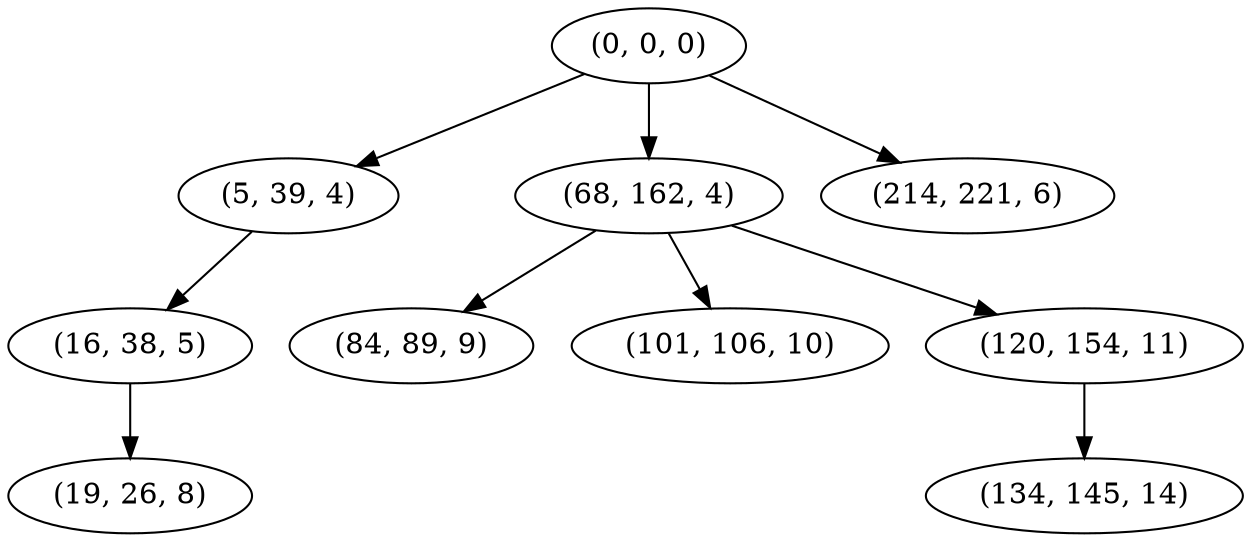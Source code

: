 digraph tree {
    "(0, 0, 0)";
    "(5, 39, 4)";
    "(16, 38, 5)";
    "(19, 26, 8)";
    "(68, 162, 4)";
    "(84, 89, 9)";
    "(101, 106, 10)";
    "(120, 154, 11)";
    "(134, 145, 14)";
    "(214, 221, 6)";
    "(0, 0, 0)" -> "(5, 39, 4)";
    "(0, 0, 0)" -> "(68, 162, 4)";
    "(0, 0, 0)" -> "(214, 221, 6)";
    "(5, 39, 4)" -> "(16, 38, 5)";
    "(16, 38, 5)" -> "(19, 26, 8)";
    "(68, 162, 4)" -> "(84, 89, 9)";
    "(68, 162, 4)" -> "(101, 106, 10)";
    "(68, 162, 4)" -> "(120, 154, 11)";
    "(120, 154, 11)" -> "(134, 145, 14)";
}
